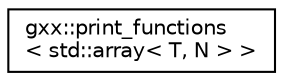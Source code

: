 digraph "Graphical Class Hierarchy"
{
  edge [fontname="Helvetica",fontsize="10",labelfontname="Helvetica",labelfontsize="10"];
  node [fontname="Helvetica",fontsize="10",shape=record];
  rankdir="LR";
  Node1 [label="gxx::print_functions\l\< std::array\< T, N \> \>",height=0.2,width=0.4,color="black", fillcolor="white", style="filled",URL="$structgxx_1_1print__functions_3_01std_1_1array_3_01T_00_01N_01_4_01_4.html"];
}
